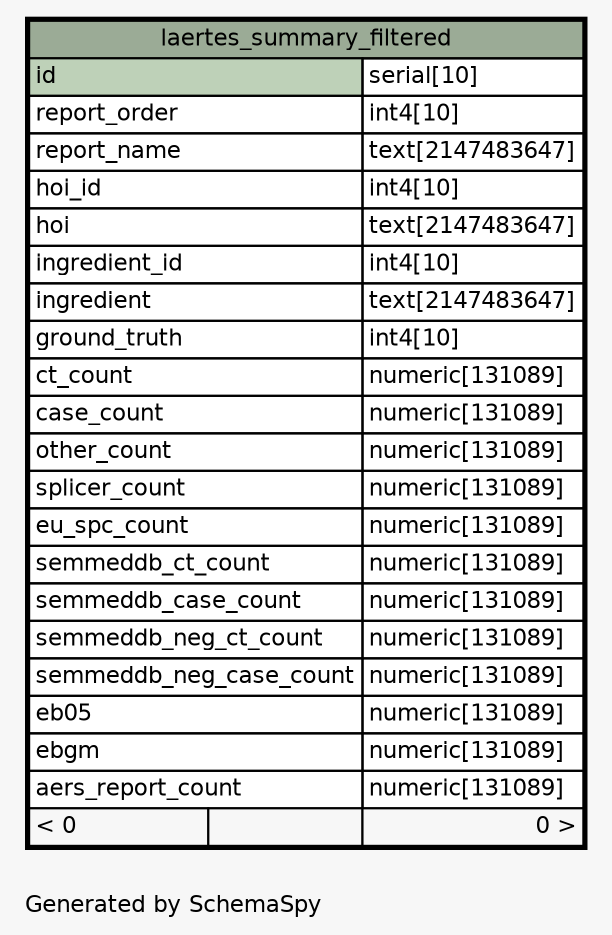 // dot 2.38.0 on Linux 3.16.0-38-generic
// SchemaSpy rev 590
digraph "oneDegreeRelationshipsDiagram" {
  graph [
    rankdir="RL"
    bgcolor="#f7f7f7"
    label="\nGenerated by SchemaSpy"
    labeljust="l"
    nodesep="0.18"
    ranksep="0.46"
    fontname="Helvetica"
    fontsize="11"
  ];
  node [
    fontname="Helvetica"
    fontsize="11"
    shape="plaintext"
  ];
  edge [
    arrowsize="0.8"
  ];
  "laertes_summary_filtered" [
    label=<
    <TABLE BORDER="2" CELLBORDER="1" CELLSPACING="0" BGCOLOR="#ffffff">
      <TR><TD COLSPAN="3" BGCOLOR="#9bab96" ALIGN="CENTER">laertes_summary_filtered</TD></TR>
      <TR><TD PORT="id" COLSPAN="2" BGCOLOR="#bed1b8" ALIGN="LEFT">id</TD><TD PORT="id.type" ALIGN="LEFT">serial[10]</TD></TR>
      <TR><TD PORT="report_order" COLSPAN="2" ALIGN="LEFT">report_order</TD><TD PORT="report_order.type" ALIGN="LEFT">int4[10]</TD></TR>
      <TR><TD PORT="report_name" COLSPAN="2" ALIGN="LEFT">report_name</TD><TD PORT="report_name.type" ALIGN="LEFT">text[2147483647]</TD></TR>
      <TR><TD PORT="hoi_id" COLSPAN="2" ALIGN="LEFT">hoi_id</TD><TD PORT="hoi_id.type" ALIGN="LEFT">int4[10]</TD></TR>
      <TR><TD PORT="hoi" COLSPAN="2" ALIGN="LEFT">hoi</TD><TD PORT="hoi.type" ALIGN="LEFT">text[2147483647]</TD></TR>
      <TR><TD PORT="ingredient_id" COLSPAN="2" ALIGN="LEFT">ingredient_id</TD><TD PORT="ingredient_id.type" ALIGN="LEFT">int4[10]</TD></TR>
      <TR><TD PORT="ingredient" COLSPAN="2" ALIGN="LEFT">ingredient</TD><TD PORT="ingredient.type" ALIGN="LEFT">text[2147483647]</TD></TR>
      <TR><TD PORT="ground_truth" COLSPAN="2" ALIGN="LEFT">ground_truth</TD><TD PORT="ground_truth.type" ALIGN="LEFT">int4[10]</TD></TR>
      <TR><TD PORT="ct_count" COLSPAN="2" ALIGN="LEFT">ct_count</TD><TD PORT="ct_count.type" ALIGN="LEFT">numeric[131089]</TD></TR>
      <TR><TD PORT="case_count" COLSPAN="2" ALIGN="LEFT">case_count</TD><TD PORT="case_count.type" ALIGN="LEFT">numeric[131089]</TD></TR>
      <TR><TD PORT="other_count" COLSPAN="2" ALIGN="LEFT">other_count</TD><TD PORT="other_count.type" ALIGN="LEFT">numeric[131089]</TD></TR>
      <TR><TD PORT="splicer_count" COLSPAN="2" ALIGN="LEFT">splicer_count</TD><TD PORT="splicer_count.type" ALIGN="LEFT">numeric[131089]</TD></TR>
      <TR><TD PORT="eu_spc_count" COLSPAN="2" ALIGN="LEFT">eu_spc_count</TD><TD PORT="eu_spc_count.type" ALIGN="LEFT">numeric[131089]</TD></TR>
      <TR><TD PORT="semmeddb_ct_count" COLSPAN="2" ALIGN="LEFT">semmeddb_ct_count</TD><TD PORT="semmeddb_ct_count.type" ALIGN="LEFT">numeric[131089]</TD></TR>
      <TR><TD PORT="semmeddb_case_count" COLSPAN="2" ALIGN="LEFT">semmeddb_case_count</TD><TD PORT="semmeddb_case_count.type" ALIGN="LEFT">numeric[131089]</TD></TR>
      <TR><TD PORT="semmeddb_neg_ct_count" COLSPAN="2" ALIGN="LEFT">semmeddb_neg_ct_count</TD><TD PORT="semmeddb_neg_ct_count.type" ALIGN="LEFT">numeric[131089]</TD></TR>
      <TR><TD PORT="semmeddb_neg_case_count" COLSPAN="2" ALIGN="LEFT">semmeddb_neg_case_count</TD><TD PORT="semmeddb_neg_case_count.type" ALIGN="LEFT">numeric[131089]</TD></TR>
      <TR><TD PORT="eb05" COLSPAN="2" ALIGN="LEFT">eb05</TD><TD PORT="eb05.type" ALIGN="LEFT">numeric[131089]</TD></TR>
      <TR><TD PORT="ebgm" COLSPAN="2" ALIGN="LEFT">ebgm</TD><TD PORT="ebgm.type" ALIGN="LEFT">numeric[131089]</TD></TR>
      <TR><TD PORT="aers_report_count" COLSPAN="2" ALIGN="LEFT">aers_report_count</TD><TD PORT="aers_report_count.type" ALIGN="LEFT">numeric[131089]</TD></TR>
      <TR><TD ALIGN="LEFT" BGCOLOR="#f7f7f7">&lt; 0</TD><TD ALIGN="RIGHT" BGCOLOR="#f7f7f7">  </TD><TD ALIGN="RIGHT" BGCOLOR="#f7f7f7">0 &gt;</TD></TR>
    </TABLE>>
    URL="laertes_summary_filtered.html"
    tooltip="laertes_summary_filtered"
  ];
}
